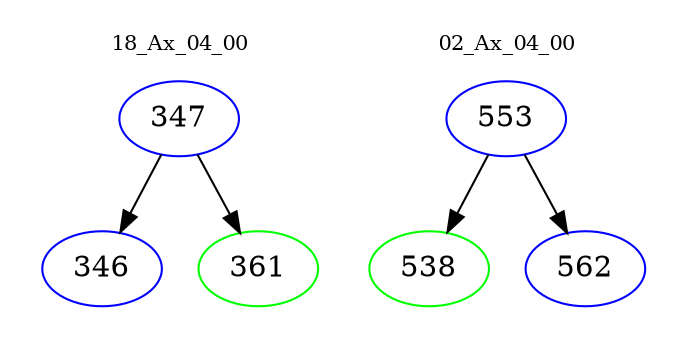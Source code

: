 digraph{
subgraph cluster_0 {
color = white
label = "18_Ax_04_00";
fontsize=10;
T0_347 [label="347", color="blue"]
T0_347 -> T0_346 [color="black"]
T0_346 [label="346", color="blue"]
T0_347 -> T0_361 [color="black"]
T0_361 [label="361", color="green"]
}
subgraph cluster_1 {
color = white
label = "02_Ax_04_00";
fontsize=10;
T1_553 [label="553", color="blue"]
T1_553 -> T1_538 [color="black"]
T1_538 [label="538", color="green"]
T1_553 -> T1_562 [color="black"]
T1_562 [label="562", color="blue"]
}
}
